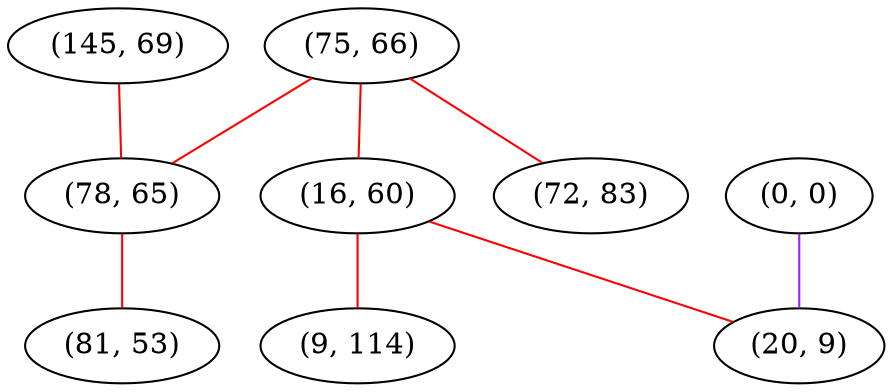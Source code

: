 graph "" {
"(145, 69)";
"(0, 0)";
"(75, 66)";
"(78, 65)";
"(16, 60)";
"(81, 53)";
"(72, 83)";
"(20, 9)";
"(9, 114)";
"(145, 69)" -- "(78, 65)"  [color=red, key=0, weight=1];
"(0, 0)" -- "(20, 9)"  [color=purple, key=0, weight=4];
"(75, 66)" -- "(72, 83)"  [color=red, key=0, weight=1];
"(75, 66)" -- "(78, 65)"  [color=red, key=0, weight=1];
"(75, 66)" -- "(16, 60)"  [color=red, key=0, weight=1];
"(78, 65)" -- "(81, 53)"  [color=red, key=0, weight=1];
"(16, 60)" -- "(9, 114)"  [color=red, key=0, weight=1];
"(16, 60)" -- "(20, 9)"  [color=red, key=0, weight=1];
}
